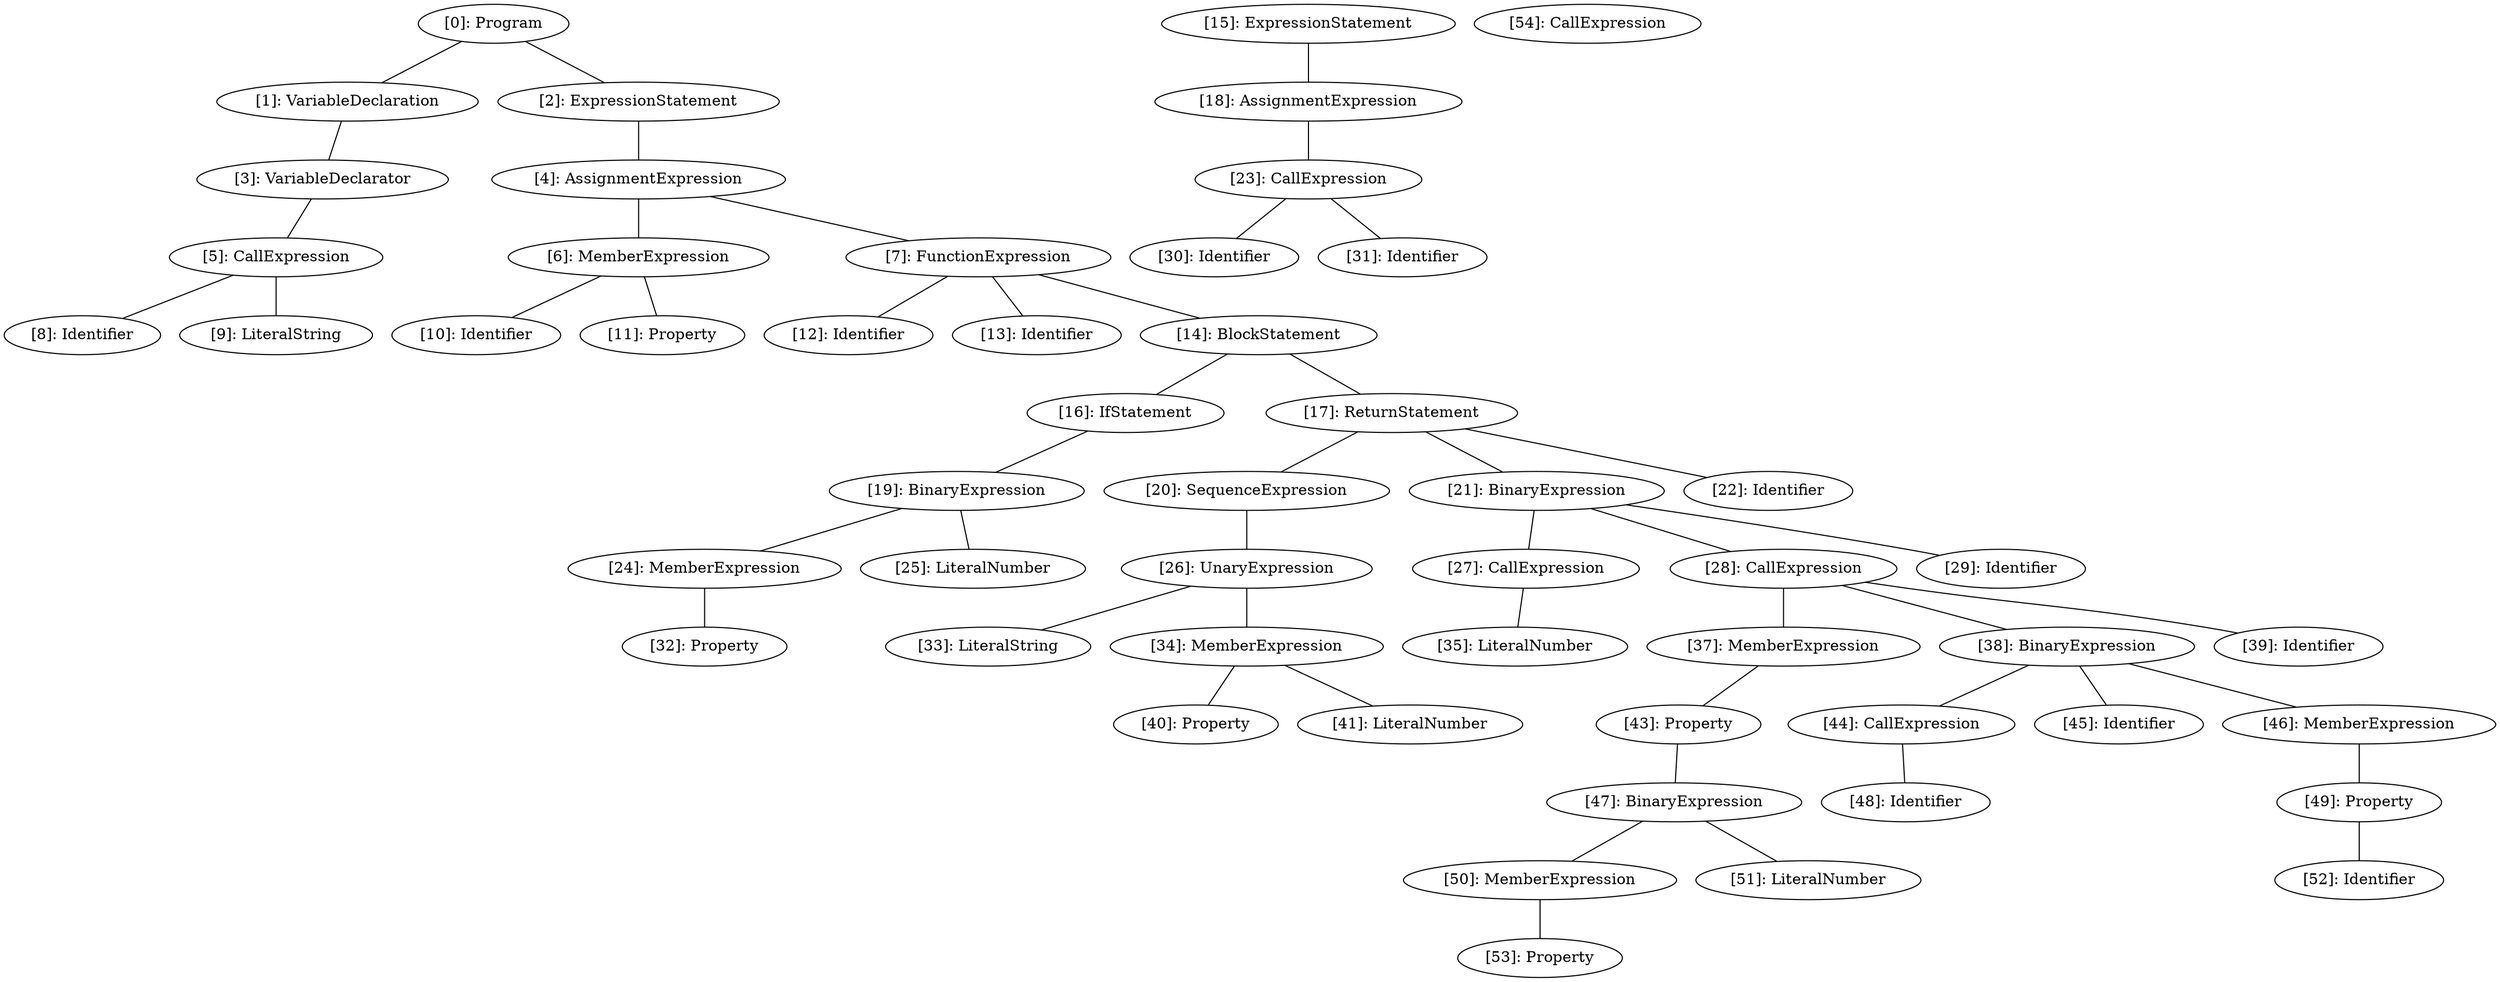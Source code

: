 // Result
graph {
	0 [label="[0]: Program"]
	1 [label="[1]: VariableDeclaration"]
	2 [label="[2]: ExpressionStatement"]
	3 [label="[3]: VariableDeclarator"]
	4 [label="[4]: AssignmentExpression"]
	5 [label="[5]: CallExpression"]
	6 [label="[6]: MemberExpression"]
	7 [label="[7]: FunctionExpression"]
	8 [label="[8]: Identifier"]
	9 [label="[9]: LiteralString"]
	10 [label="[10]: Identifier"]
	11 [label="[11]: Property"]
	12 [label="[12]: Identifier"]
	13 [label="[13]: Identifier"]
	14 [label="[14]: BlockStatement"]
	15 [label="[15]: ExpressionStatement"]
	16 [label="[16]: IfStatement"]
	17 [label="[17]: ReturnStatement"]
	18 [label="[18]: AssignmentExpression"]
	19 [label="[19]: BinaryExpression"]
	20 [label="[20]: SequenceExpression"]
	21 [label="[21]: BinaryExpression"]
	22 [label="[22]: Identifier"]
	23 [label="[23]: CallExpression"]
	24 [label="[24]: MemberExpression"]
	25 [label="[25]: LiteralNumber"]
	26 [label="[26]: UnaryExpression"]
	27 [label="[27]: CallExpression"]
	28 [label="[28]: CallExpression"]
	29 [label="[29]: Identifier"]
	30 [label="[30]: Identifier"]
	31 [label="[31]: Identifier"]
	32 [label="[32]: Property"]
	33 [label="[33]: LiteralString"]
	34 [label="[34]: MemberExpression"]
	35 [label="[35]: LiteralNumber"]
	37 [label="[37]: MemberExpression"]
	38 [label="[38]: BinaryExpression"]
	39 [label="[39]: Identifier"]
	40 [label="[40]: Property"]
	41 [label="[41]: LiteralNumber"]
	43 [label="[43]: Property"]
	44 [label="[44]: CallExpression"]
	45 [label="[45]: Identifier"]
	46 [label="[46]: MemberExpression"]
	47 [label="[47]: BinaryExpression"]
	48 [label="[48]: Identifier"]
	49 [label="[49]: Property"]
	50 [label="[50]: MemberExpression"]
	51 [label="[51]: LiteralNumber"]
	52 [label="[52]: Identifier"]
	53 [label="[53]: Property"]
	54 [label="[54]: CallExpression"]
	0 -- 1
	0 -- 2
	1 -- 3
	2 -- 4
	3 -- 5
	4 -- 6
	4 -- 7
	5 -- 8
	5 -- 9
	6 -- 10
	6 -- 11
	7 -- 12
	7 -- 13
	7 -- 14
	14 -- 16
	14 -- 17
	15 -- 18
	16 -- 19
	17 -- 20
	17 -- 21
	17 -- 22
	18 -- 23
	19 -- 24
	19 -- 25
	20 -- 26
	21 -- 27
	21 -- 28
	21 -- 29
	23 -- 30
	23 -- 31
	24 -- 32
	26 -- 33
	26 -- 34
	27 -- 35
	28 -- 37
	28 -- 38
	28 -- 39
	34 -- 40
	34 -- 41
	37 -- 43
	38 -- 44
	38 -- 45
	38 -- 46
	43 -- 47
	44 -- 48
	46 -- 49
	47 -- 50
	47 -- 51
	49 -- 52
	50 -- 53
}
